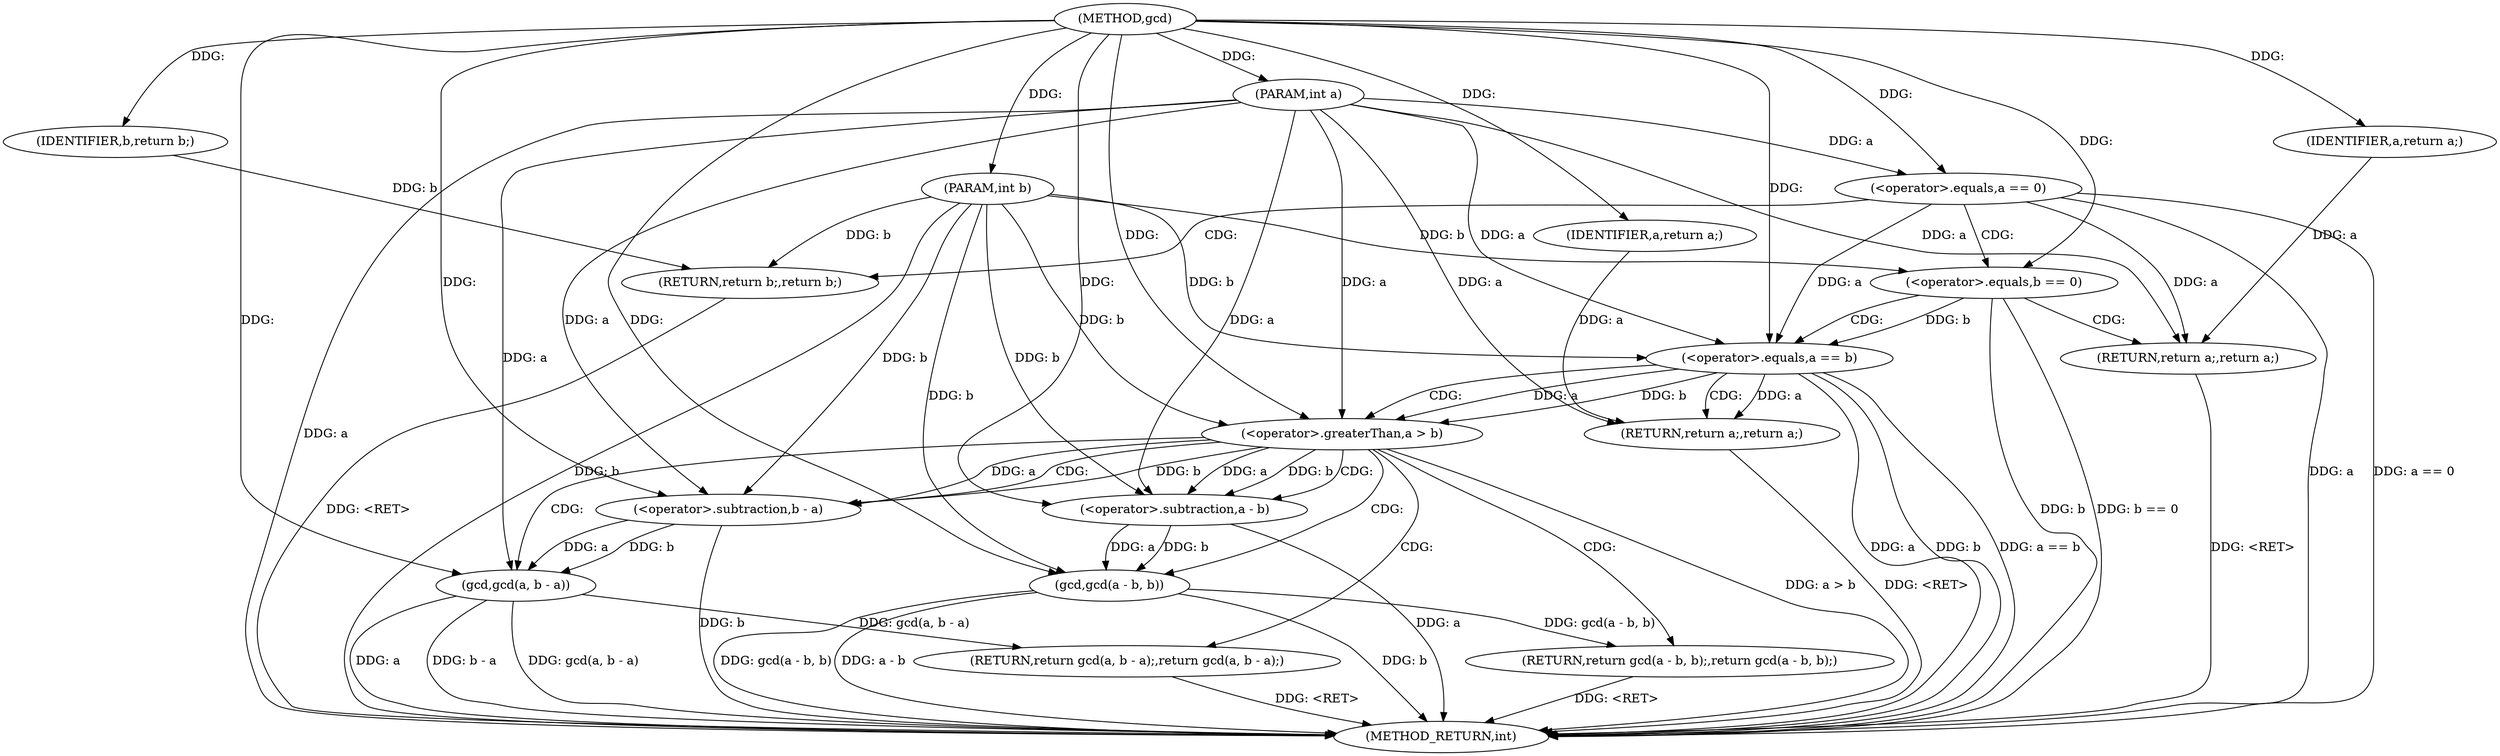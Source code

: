 digraph "gcd" {  
"1000166" [label = "(METHOD,gcd)" ]
"1000204" [label = "(METHOD_RETURN,int)" ]
"1000167" [label = "(PARAM,int a)" ]
"1000168" [label = "(PARAM,int b)" ]
"1000198" [label = "(RETURN,return gcd(a, b - a);,return gcd(a, b - a);)" ]
"1000171" [label = "(<operator>.equals,a == 0)" ]
"1000174" [label = "(RETURN,return b;,return b;)" ]
"1000177" [label = "(<operator>.equals,b == 0)" ]
"1000180" [label = "(RETURN,return a;,return a;)" ]
"1000183" [label = "(<operator>.equals,a == b)" ]
"1000186" [label = "(RETURN,return a;,return a;)" ]
"1000189" [label = "(<operator>.greaterThan,a > b)" ]
"1000192" [label = "(RETURN,return gcd(a - b, b);,return gcd(a - b, b);)" ]
"1000199" [label = "(gcd,gcd(a, b - a))" ]
"1000175" [label = "(IDENTIFIER,b,return b;)" ]
"1000181" [label = "(IDENTIFIER,a,return a;)" ]
"1000187" [label = "(IDENTIFIER,a,return a;)" ]
"1000193" [label = "(gcd,gcd(a - b, b))" ]
"1000201" [label = "(<operator>.subtraction,b - a)" ]
"1000194" [label = "(<operator>.subtraction,a - b)" ]
  "1000167" -> "1000204"  [ label = "DDG: a"] 
  "1000168" -> "1000204"  [ label = "DDG: b"] 
  "1000171" -> "1000204"  [ label = "DDG: a"] 
  "1000171" -> "1000204"  [ label = "DDG: a == 0"] 
  "1000177" -> "1000204"  [ label = "DDG: b"] 
  "1000177" -> "1000204"  [ label = "DDG: b == 0"] 
  "1000183" -> "1000204"  [ label = "DDG: a"] 
  "1000183" -> "1000204"  [ label = "DDG: b"] 
  "1000183" -> "1000204"  [ label = "DDG: a == b"] 
  "1000189" -> "1000204"  [ label = "DDG: a > b"] 
  "1000199" -> "1000204"  [ label = "DDG: a"] 
  "1000201" -> "1000204"  [ label = "DDG: b"] 
  "1000199" -> "1000204"  [ label = "DDG: b - a"] 
  "1000199" -> "1000204"  [ label = "DDG: gcd(a, b - a)"] 
  "1000194" -> "1000204"  [ label = "DDG: a"] 
  "1000193" -> "1000204"  [ label = "DDG: a - b"] 
  "1000193" -> "1000204"  [ label = "DDG: b"] 
  "1000193" -> "1000204"  [ label = "DDG: gcd(a - b, b)"] 
  "1000186" -> "1000204"  [ label = "DDG: <RET>"] 
  "1000174" -> "1000204"  [ label = "DDG: <RET>"] 
  "1000198" -> "1000204"  [ label = "DDG: <RET>"] 
  "1000192" -> "1000204"  [ label = "DDG: <RET>"] 
  "1000180" -> "1000204"  [ label = "DDG: <RET>"] 
  "1000166" -> "1000167"  [ label = "DDG: "] 
  "1000166" -> "1000168"  [ label = "DDG: "] 
  "1000199" -> "1000198"  [ label = "DDG: gcd(a, b - a)"] 
  "1000175" -> "1000174"  [ label = "DDG: b"] 
  "1000168" -> "1000174"  [ label = "DDG: b"] 
  "1000181" -> "1000180"  [ label = "DDG: a"] 
  "1000171" -> "1000180"  [ label = "DDG: a"] 
  "1000167" -> "1000180"  [ label = "DDG: a"] 
  "1000187" -> "1000186"  [ label = "DDG: a"] 
  "1000183" -> "1000186"  [ label = "DDG: a"] 
  "1000167" -> "1000186"  [ label = "DDG: a"] 
  "1000193" -> "1000192"  [ label = "DDG: gcd(a - b, b)"] 
  "1000167" -> "1000171"  [ label = "DDG: a"] 
  "1000166" -> "1000171"  [ label = "DDG: "] 
  "1000166" -> "1000175"  [ label = "DDG: "] 
  "1000168" -> "1000177"  [ label = "DDG: b"] 
  "1000166" -> "1000177"  [ label = "DDG: "] 
  "1000166" -> "1000181"  [ label = "DDG: "] 
  "1000171" -> "1000183"  [ label = "DDG: a"] 
  "1000167" -> "1000183"  [ label = "DDG: a"] 
  "1000166" -> "1000183"  [ label = "DDG: "] 
  "1000177" -> "1000183"  [ label = "DDG: b"] 
  "1000168" -> "1000183"  [ label = "DDG: b"] 
  "1000166" -> "1000187"  [ label = "DDG: "] 
  "1000183" -> "1000189"  [ label = "DDG: a"] 
  "1000167" -> "1000189"  [ label = "DDG: a"] 
  "1000166" -> "1000189"  [ label = "DDG: "] 
  "1000183" -> "1000189"  [ label = "DDG: b"] 
  "1000168" -> "1000189"  [ label = "DDG: b"] 
  "1000201" -> "1000199"  [ label = "DDG: a"] 
  "1000167" -> "1000199"  [ label = "DDG: a"] 
  "1000166" -> "1000199"  [ label = "DDG: "] 
  "1000201" -> "1000199"  [ label = "DDG: b"] 
  "1000194" -> "1000193"  [ label = "DDG: a"] 
  "1000194" -> "1000193"  [ label = "DDG: b"] 
  "1000168" -> "1000193"  [ label = "DDG: b"] 
  "1000166" -> "1000193"  [ label = "DDG: "] 
  "1000189" -> "1000201"  [ label = "DDG: b"] 
  "1000168" -> "1000201"  [ label = "DDG: b"] 
  "1000166" -> "1000201"  [ label = "DDG: "] 
  "1000189" -> "1000201"  [ label = "DDG: a"] 
  "1000167" -> "1000201"  [ label = "DDG: a"] 
  "1000189" -> "1000194"  [ label = "DDG: a"] 
  "1000167" -> "1000194"  [ label = "DDG: a"] 
  "1000166" -> "1000194"  [ label = "DDG: "] 
  "1000189" -> "1000194"  [ label = "DDG: b"] 
  "1000168" -> "1000194"  [ label = "DDG: b"] 
  "1000171" -> "1000174"  [ label = "CDG: "] 
  "1000171" -> "1000177"  [ label = "CDG: "] 
  "1000177" -> "1000180"  [ label = "CDG: "] 
  "1000177" -> "1000183"  [ label = "CDG: "] 
  "1000183" -> "1000186"  [ label = "CDG: "] 
  "1000183" -> "1000189"  [ label = "CDG: "] 
  "1000189" -> "1000201"  [ label = "CDG: "] 
  "1000189" -> "1000199"  [ label = "CDG: "] 
  "1000189" -> "1000193"  [ label = "CDG: "] 
  "1000189" -> "1000194"  [ label = "CDG: "] 
  "1000189" -> "1000192"  [ label = "CDG: "] 
  "1000189" -> "1000198"  [ label = "CDG: "] 
}
